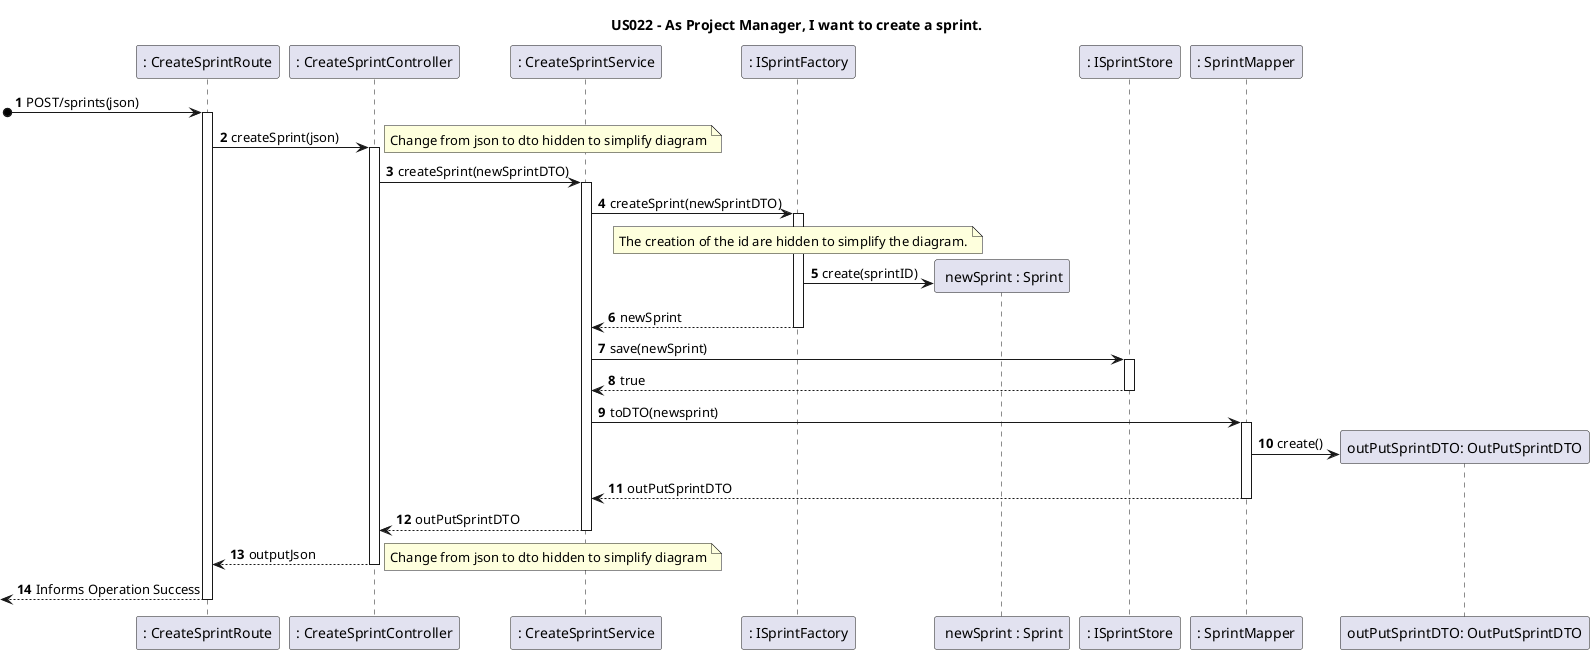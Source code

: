 @startuml

title US022 - As Project Manager, I want to create a sprint.

autoactivate on
autonumber

participant ": CreateSprintRoute" as UI
participant ": CreateSprintController" as Ctrl
participant ": CreateSprintService" as createSprintService
participant ": ISprintFactory" as sprintFactory
'participant " newSprintDTO : NewSprintDTO" as sprintDTO
'participant " : VOFactoryInterface<SprintID>" as voSprint
'participant " sprintID : SprintID" as sprintID
participant " newSprint : Sprint" as sprint
participant ": ISprintStore" as sprintStore
participant ": SprintMapper" as sprintMapper
participant "outPutSprintDTO: OutPutSprintDTO" as outPutSprintDTO


[o-> UI: POST/sprints(json)
UI -> Ctrl: createSprint(json)
note right
Change from json to dto hidden to simplify diagram
end note
Ctrl -> createSprintService: createSprint(newSprintDTO)
createSprintService -> sprintFactory: createSprint(newSprintDTO)
'sprintFactory -> sprintDTO: projectID = getProjectID()
'deactivate
'sprintFactory -> sprintDTO: name = getName()
'deactivate
'sprintFactory -> voSprint: createSprint(projectID, name)
note over sprintFactory : The creation of the id are hidden to simplify the diagram.
'voSprint -> sprintID**: create()
'voSprint --> sprintFactory: sprintID
sprintFactory -> sprint**: create(sprintID)
sprintFactory --> createSprintService: newSprint
createSprintService -> sprintStore: save(newSprint)
'sprintStore -> sprintStore: existsBySprintID(sprintID)
'deactivate
'sprintStore -> sprintStore: add(newSprint)
'deactivate
sprintStore --> createSprintService: true
createSprintService -> sprintMapper: toDTO(newsprint)
sprintMapper -> outPutSprintDTO**: create()
sprintMapper --> createSprintService: outPutSprintDTO
createSprintService --> Ctrl: outPutSprintDTO
Ctrl --> UI: outputJson
note right
Change from json to dto hidden to simplify diagram
end note
[<--UI : Informs Operation Success
@enduml